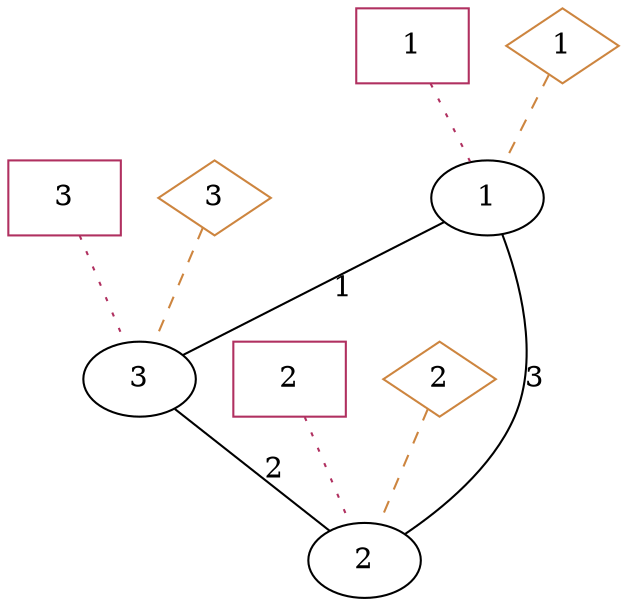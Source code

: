 graph {
  overlap=false
  bus1 [ label="1" ]
  bus2 [ label="2" ]
  bus3 [ label="3" ]
  bus1 -- bus3 [ label="1" ]
  bus1 -- bus2 [ label="3" ]
  bus3 -- bus2 [ label="2" ]
  load1 [ shape=box color=maroon label="1" ]
  load1 -- bus1 [ style=dotted color=maroon ]
  load2 [ shape=box color=maroon label="2" ]
  load2 -- bus2 [ style=dotted color=maroon ]
  load3 [ shape=box color=maroon label="3" ]
  load3 -- bus3 [ style=dotted color=maroon ]
  thermal1 [ shape=diamond color=peru label="1" ]
  thermal1 -- bus1 [ style=dashed color=peru ]
  thermal2 [ shape=diamond color=peru label="2" ]
  thermal2 -- bus2 [ style=dashed color=peru ]
  thermal3 [ shape=diamond color=peru label="3" ]
  thermal3 -- bus3 [ style=dashed color=peru ]
}
